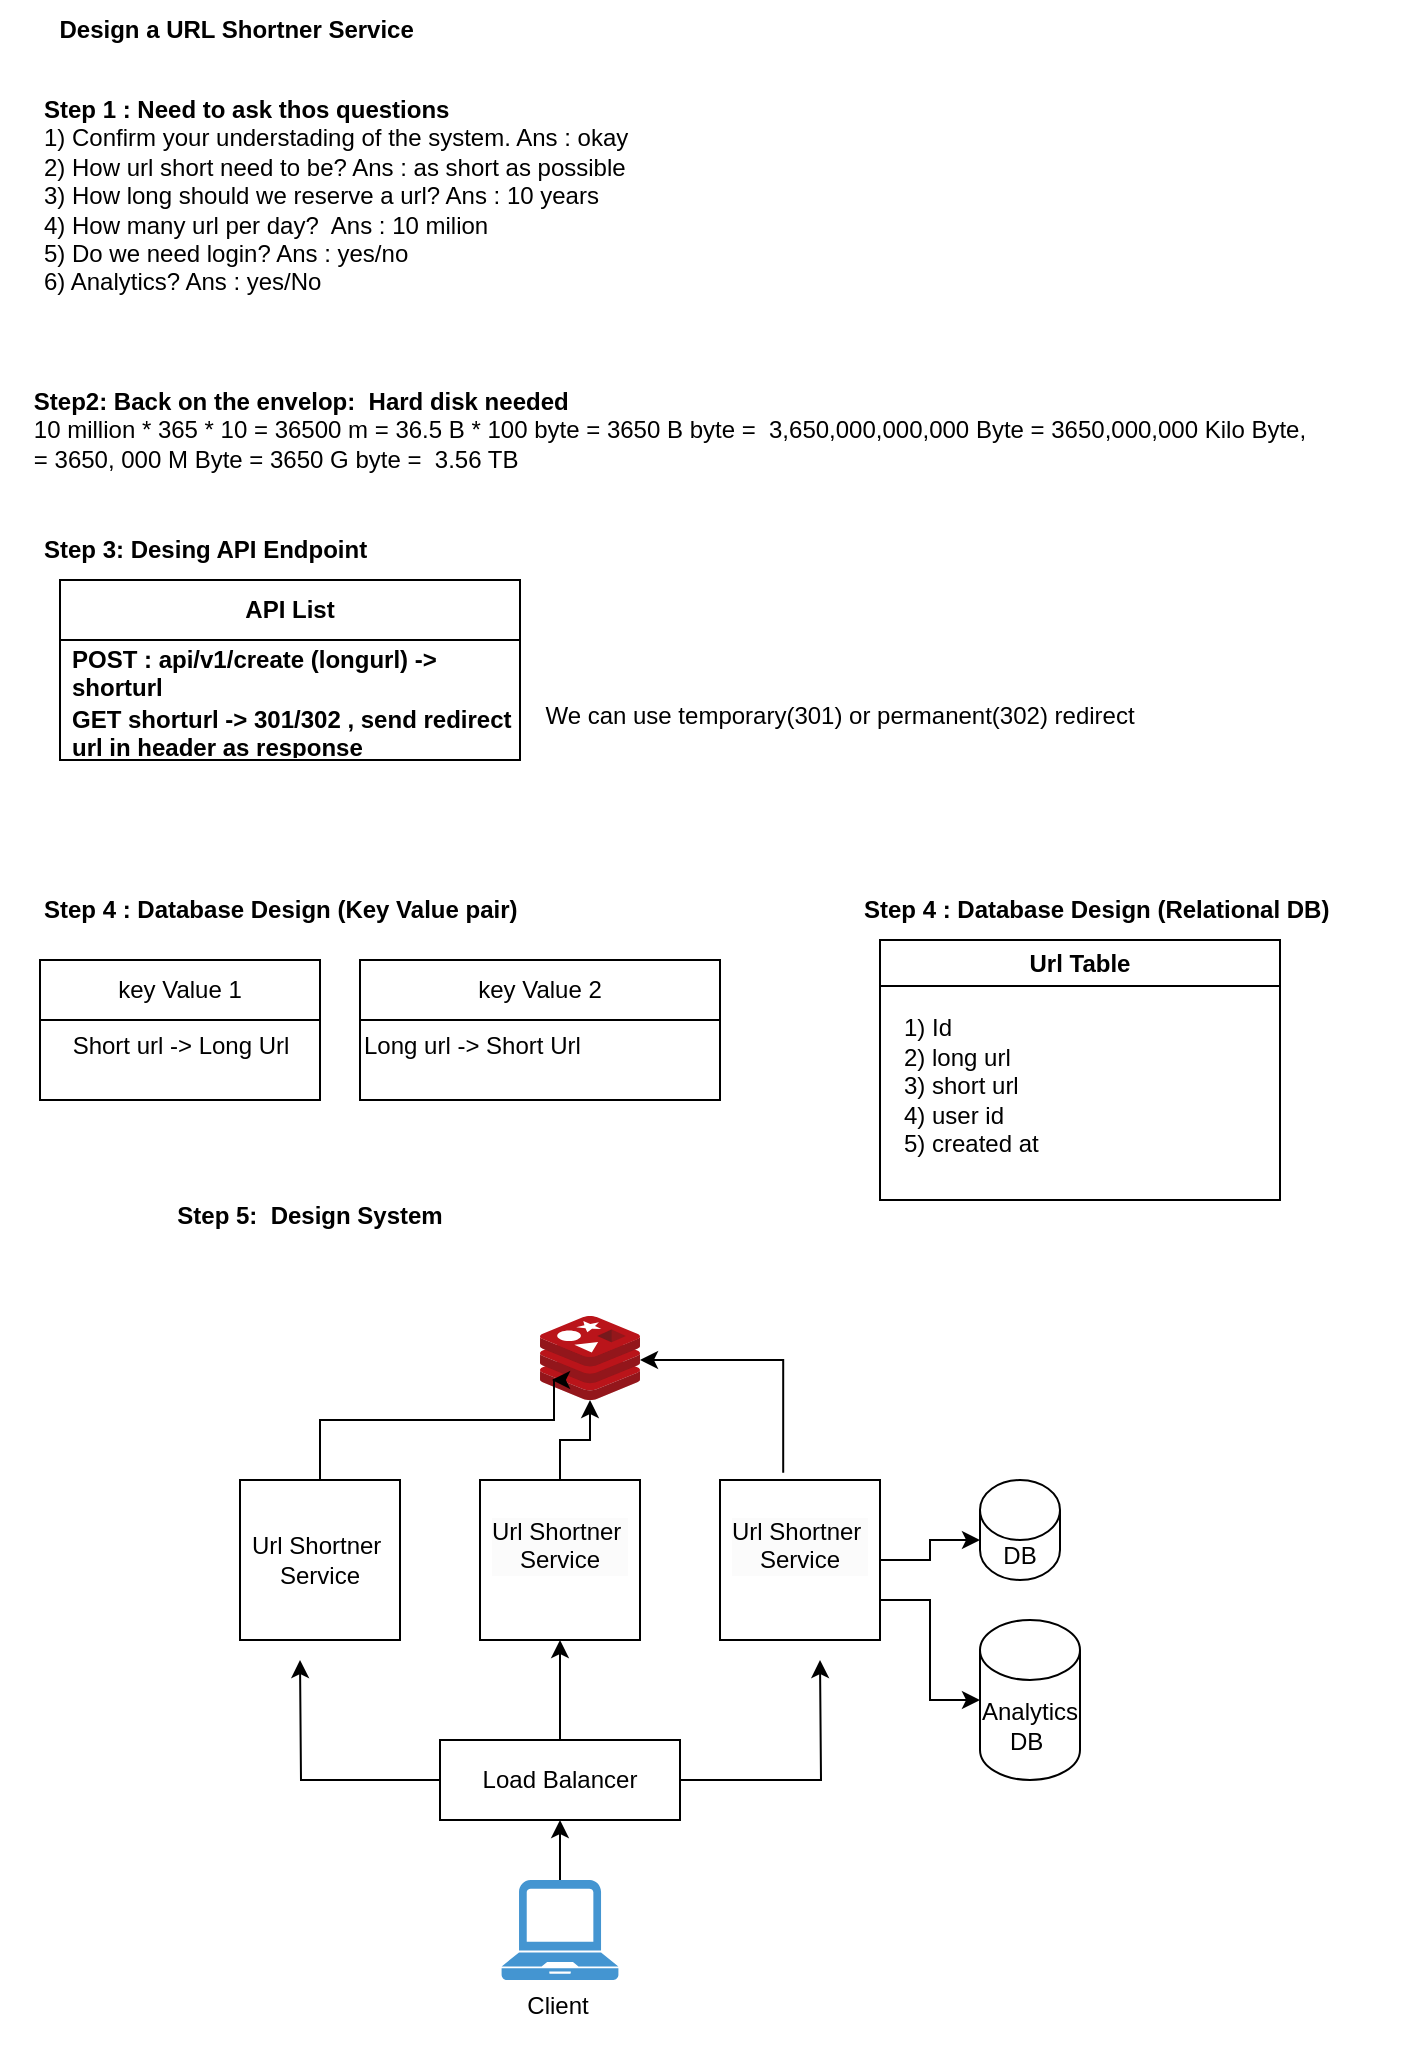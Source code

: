 <mxfile version="24.8.3">
  <diagram name="Page-1" id="y-ZFuvWTaDtMXv03vSU7">
    <mxGraphModel dx="1050" dy="530" grid="1" gridSize="10" guides="1" tooltips="1" connect="1" arrows="1" fold="1" page="1" pageScale="1" pageWidth="850" pageHeight="1100" math="0" shadow="0">
      <root>
        <mxCell id="0" />
        <mxCell id="1" parent="0" />
        <mxCell id="XjijE6OIwFC7-dDBtSXK-2" value="Design a URL Shortner Service&amp;nbsp;" style="text;html=1;align=center;verticalAlign=middle;whiteSpace=wrap;rounded=0;fontStyle=1" vertex="1" parent="1">
          <mxGeometry x="60" y="40" width="240" height="30" as="geometry" />
        </mxCell>
        <mxCell id="XjijE6OIwFC7-dDBtSXK-3" value="&lt;b&gt;Step 1 : Need to ask thos questions&lt;/b&gt;&lt;div&gt;1) Confirm your understading of the system. Ans : okay&lt;/div&gt;&lt;div&gt;2) How url short need to be? Ans : as short as possible&lt;/div&gt;&lt;div&gt;3) How long should we reserve a url? Ans : 10 years&lt;/div&gt;&lt;div&gt;4) How many url per day?&amp;nbsp; Ans : 10 milion&lt;/div&gt;&lt;div&gt;5) Do we need login? Ans : yes/no&lt;/div&gt;&lt;div&gt;6) Analytics? Ans : yes/No&lt;/div&gt;&lt;div&gt;&lt;br&gt;&lt;/div&gt;&lt;div&gt;&lt;br&gt;&lt;/div&gt;" style="text;html=1;align=left;verticalAlign=top;whiteSpace=wrap;rounded=0;" vertex="1" parent="1">
          <mxGeometry x="80" y="81" width="650" height="119" as="geometry" />
        </mxCell>
        <mxCell id="XjijE6OIwFC7-dDBtSXK-5" value="&lt;div style=&quot;text-align: left;&quot;&gt;&lt;b&gt;Step2: Back on the envelop:&amp;nbsp; Hard disk needed&lt;/b&gt;&amp;nbsp;&lt;/div&gt;&lt;div style=&quot;text-align: left;&quot;&gt;10 million * 365 * 10 = 36500 m = 36.5 B * 100 byte = 3650 B byte =&amp;nbsp;&amp;nbsp;3,650,000,000,000 Byte = 3650,000,000 Kilo Byte,&lt;/div&gt;&lt;div style=&quot;text-align: left;&quot;&gt;= 3650, 000 M Byte = 3650 G byte =&amp;nbsp; 3.56 TB&lt;/div&gt;" style="text;html=1;align=center;verticalAlign=middle;whiteSpace=wrap;rounded=0;" vertex="1" parent="1">
          <mxGeometry x="70" y="220" width="650" height="70" as="geometry" />
        </mxCell>
        <mxCell id="XjijE6OIwFC7-dDBtSXK-6" value="Step 3: Desing API Endpoint&amp;nbsp;" style="text;html=1;align=left;verticalAlign=middle;whiteSpace=wrap;rounded=0;fontStyle=1" vertex="1" parent="1">
          <mxGeometry x="80" y="300" width="220" height="30" as="geometry" />
        </mxCell>
        <mxCell id="XjijE6OIwFC7-dDBtSXK-7" value="API List" style="swimlane;fontStyle=1;childLayout=stackLayout;horizontal=1;startSize=30;horizontalStack=0;resizeParent=1;resizeParentMax=0;resizeLast=0;collapsible=1;marginBottom=0;whiteSpace=wrap;html=1;" vertex="1" parent="1">
          <mxGeometry x="90" y="330" width="230" height="90" as="geometry" />
        </mxCell>
        <mxCell id="XjijE6OIwFC7-dDBtSXK-8" value="POST : api/v1/create (longurl) -&amp;gt; shorturl" style="text;strokeColor=none;fillColor=none;align=left;verticalAlign=middle;spacingLeft=4;spacingRight=4;overflow=hidden;points=[[0,0.5],[1,0.5]];portConstraint=eastwest;rotatable=0;whiteSpace=wrap;html=1;fontStyle=1" vertex="1" parent="XjijE6OIwFC7-dDBtSXK-7">
          <mxGeometry y="30" width="230" height="30" as="geometry" />
        </mxCell>
        <mxCell id="XjijE6OIwFC7-dDBtSXK-9" value="GET shorturl -&amp;gt; 301/302 , send redirect url in header as response" style="text;strokeColor=none;fillColor=none;align=left;verticalAlign=middle;spacingLeft=4;spacingRight=4;overflow=hidden;points=[[0,0.5],[1,0.5]];portConstraint=eastwest;rotatable=0;whiteSpace=wrap;html=1;fontStyle=1" vertex="1" parent="XjijE6OIwFC7-dDBtSXK-7">
          <mxGeometry y="60" width="230" height="30" as="geometry" />
        </mxCell>
        <mxCell id="XjijE6OIwFC7-dDBtSXK-11" value="We can use temporary(301) or permanent(302) redirect&lt;div&gt;&lt;br&gt;&lt;/div&gt;" style="text;html=1;align=center;verticalAlign=middle;whiteSpace=wrap;rounded=0;" vertex="1" parent="1">
          <mxGeometry x="330" y="390" width="300" height="30" as="geometry" />
        </mxCell>
        <mxCell id="XjijE6OIwFC7-dDBtSXK-12" value="Step 4 : Database Design (Key Value pair)" style="text;html=1;align=left;verticalAlign=middle;whiteSpace=wrap;rounded=0;fontStyle=1" vertex="1" parent="1">
          <mxGeometry x="80" y="480" width="280" height="30" as="geometry" />
        </mxCell>
        <mxCell id="XjijE6OIwFC7-dDBtSXK-13" value="key Value 1" style="swimlane;fontStyle=0;childLayout=stackLayout;horizontal=1;startSize=30;horizontalStack=0;resizeParent=1;resizeParentMax=0;resizeLast=0;collapsible=1;marginBottom=0;whiteSpace=wrap;html=1;" vertex="1" parent="1">
          <mxGeometry x="80" y="520" width="140" height="70" as="geometry" />
        </mxCell>
        <mxCell id="XjijE6OIwFC7-dDBtSXK-17" value="Short url -&amp;gt; Long Url&lt;div&gt;&lt;br&gt;&lt;/div&gt;" style="text;html=1;align=center;verticalAlign=middle;resizable=0;points=[];autosize=1;strokeColor=none;fillColor=none;" vertex="1" parent="XjijE6OIwFC7-dDBtSXK-13">
          <mxGeometry y="30" width="140" height="40" as="geometry" />
        </mxCell>
        <mxCell id="XjijE6OIwFC7-dDBtSXK-18" value="key Value 2" style="swimlane;fontStyle=0;childLayout=stackLayout;horizontal=1;startSize=30;horizontalStack=0;resizeParent=1;resizeParentMax=0;resizeLast=0;collapsible=1;marginBottom=0;whiteSpace=wrap;html=1;" vertex="1" parent="1">
          <mxGeometry x="240" y="520" width="180" height="70" as="geometry" />
        </mxCell>
        <mxCell id="XjijE6OIwFC7-dDBtSXK-19" value="Long url -&amp;gt; Short&amp;nbsp;&lt;span style=&quot;background-color: initial;&quot;&gt;Url&lt;/span&gt;&lt;div&gt;&lt;div&gt;&lt;br&gt;&lt;/div&gt;&lt;/div&gt;" style="text;html=1;align=left;verticalAlign=middle;resizable=0;points=[];autosize=1;strokeColor=none;fillColor=none;" vertex="1" parent="XjijE6OIwFC7-dDBtSXK-18">
          <mxGeometry y="30" width="180" height="40" as="geometry" />
        </mxCell>
        <mxCell id="XjijE6OIwFC7-dDBtSXK-20" value="Step 4 : Database Design (Relational DB)" style="text;html=1;align=left;verticalAlign=middle;whiteSpace=wrap;rounded=0;fontStyle=1" vertex="1" parent="1">
          <mxGeometry x="490" y="480" width="280" height="30" as="geometry" />
        </mxCell>
        <mxCell id="XjijE6OIwFC7-dDBtSXK-36" value="Url Table" style="swimlane;whiteSpace=wrap;html=1;" vertex="1" parent="1">
          <mxGeometry x="500" y="510" width="200" height="130" as="geometry">
            <mxRectangle x="500" y="510" width="90" height="30" as="alternateBounds" />
          </mxGeometry>
        </mxCell>
        <mxCell id="XjijE6OIwFC7-dDBtSXK-37" value="1) Id&amp;nbsp;&lt;div&gt;2) long url&amp;nbsp;&lt;/div&gt;&lt;div&gt;3) short url&amp;nbsp;&lt;/div&gt;&lt;div&gt;4) user id&amp;nbsp;&lt;/div&gt;&lt;div&gt;5) created at&lt;/div&gt;&lt;div&gt;&lt;br&gt;&lt;/div&gt;" style="text;html=1;align=left;verticalAlign=middle;resizable=0;points=[];autosize=1;strokeColor=none;fillColor=none;" vertex="1" parent="XjijE6OIwFC7-dDBtSXK-36">
          <mxGeometry x="10" y="30" width="90" height="100" as="geometry" />
        </mxCell>
        <mxCell id="XjijE6OIwFC7-dDBtSXK-38" value="Step 5:&amp;nbsp; Design System&lt;div&gt;&lt;br&gt;&lt;/div&gt;" style="text;html=1;align=center;verticalAlign=middle;whiteSpace=wrap;rounded=0;fontStyle=1" vertex="1" parent="1">
          <mxGeometry x="80" y="640" width="270" height="30" as="geometry" />
        </mxCell>
        <mxCell id="XjijE6OIwFC7-dDBtSXK-45" style="edgeStyle=orthogonalEdgeStyle;rounded=0;orthogonalLoop=1;jettySize=auto;html=1;" edge="1" parent="1" source="XjijE6OIwFC7-dDBtSXK-39">
          <mxGeometry relative="1" as="geometry">
            <mxPoint x="210" y="870" as="targetPoint" />
          </mxGeometry>
        </mxCell>
        <mxCell id="XjijE6OIwFC7-dDBtSXK-46" style="edgeStyle=orthogonalEdgeStyle;rounded=0;orthogonalLoop=1;jettySize=auto;html=1;entryX=0.5;entryY=1;entryDx=0;entryDy=0;" edge="1" parent="1" source="XjijE6OIwFC7-dDBtSXK-39" target="XjijE6OIwFC7-dDBtSXK-43">
          <mxGeometry relative="1" as="geometry" />
        </mxCell>
        <mxCell id="XjijE6OIwFC7-dDBtSXK-47" style="edgeStyle=orthogonalEdgeStyle;rounded=0;orthogonalLoop=1;jettySize=auto;html=1;exitX=1;exitY=0.5;exitDx=0;exitDy=0;" edge="1" parent="1" source="XjijE6OIwFC7-dDBtSXK-39">
          <mxGeometry relative="1" as="geometry">
            <mxPoint x="470" y="870" as="targetPoint" />
          </mxGeometry>
        </mxCell>
        <mxCell id="XjijE6OIwFC7-dDBtSXK-39" value="Load Balancer" style="rounded=0;whiteSpace=wrap;html=1;" vertex="1" parent="1">
          <mxGeometry x="280" y="910" width="120" height="40" as="geometry" />
        </mxCell>
        <mxCell id="XjijE6OIwFC7-dDBtSXK-41" style="edgeStyle=orthogonalEdgeStyle;rounded=0;orthogonalLoop=1;jettySize=auto;html=1;entryX=0.5;entryY=1;entryDx=0;entryDy=0;" edge="1" parent="1" source="XjijE6OIwFC7-dDBtSXK-40" target="XjijE6OIwFC7-dDBtSXK-39">
          <mxGeometry relative="1" as="geometry" />
        </mxCell>
        <mxCell id="XjijE6OIwFC7-dDBtSXK-40" value="" style="pointerEvents=1;shadow=0;dashed=0;html=1;strokeColor=none;fillColor=#4495D1;labelPosition=center;verticalLabelPosition=bottom;verticalAlign=top;align=center;outlineConnect=0;shape=mxgraph.veeam.laptop;" vertex="1" parent="1">
          <mxGeometry x="310.8" y="980" width="58.4" height="50" as="geometry" />
        </mxCell>
        <mxCell id="XjijE6OIwFC7-dDBtSXK-42" value="Url Shortner&amp;nbsp;&lt;div&gt;Service&lt;/div&gt;" style="whiteSpace=wrap;html=1;aspect=fixed;" vertex="1" parent="1">
          <mxGeometry x="180" y="780" width="80" height="80" as="geometry" />
        </mxCell>
        <mxCell id="XjijE6OIwFC7-dDBtSXK-43" value="&#xa;&lt;span style=&quot;color: rgb(0, 0, 0); font-family: Helvetica; font-size: 12px; font-style: normal; font-variant-ligatures: normal; font-variant-caps: normal; font-weight: 400; letter-spacing: normal; orphans: 2; text-align: center; text-indent: 0px; text-transform: none; widows: 2; word-spacing: 0px; -webkit-text-stroke-width: 0px; white-space: normal; background-color: rgb(251, 251, 251); text-decoration-thickness: initial; text-decoration-style: initial; text-decoration-color: initial; display: inline !important; float: none;&quot;&gt;Url Shortner&amp;nbsp;&lt;/span&gt;&lt;div style=&quot;forced-color-adjust: none; color: rgb(0, 0, 0); font-family: Helvetica; font-size: 12px; font-style: normal; font-variant-ligatures: normal; font-variant-caps: normal; font-weight: 400; letter-spacing: normal; orphans: 2; text-align: center; text-indent: 0px; text-transform: none; widows: 2; word-spacing: 0px; -webkit-text-stroke-width: 0px; white-space: normal; background-color: rgb(251, 251, 251); text-decoration-thickness: initial; text-decoration-style: initial; text-decoration-color: initial;&quot;&gt;Service&lt;/div&gt;&#xa;&#xa;" style="whiteSpace=wrap;html=1;aspect=fixed;" vertex="1" parent="1">
          <mxGeometry x="300" y="780" width="80" height="80" as="geometry" />
        </mxCell>
        <mxCell id="XjijE6OIwFC7-dDBtSXK-51" style="edgeStyle=orthogonalEdgeStyle;rounded=0;orthogonalLoop=1;jettySize=auto;html=1;exitX=0.395;exitY=-0.045;exitDx=0;exitDy=0;exitPerimeter=0;" edge="1" parent="1" source="XjijE6OIwFC7-dDBtSXK-44" target="XjijE6OIwFC7-dDBtSXK-50">
          <mxGeometry relative="1" as="geometry">
            <Array as="points">
              <mxPoint x="452" y="720" />
            </Array>
          </mxGeometry>
        </mxCell>
        <mxCell id="XjijE6OIwFC7-dDBtSXK-44" value="&#xa;&lt;span style=&quot;color: rgb(0, 0, 0); font-family: Helvetica; font-size: 12px; font-style: normal; font-variant-ligatures: normal; font-variant-caps: normal; font-weight: 400; letter-spacing: normal; orphans: 2; text-align: center; text-indent: 0px; text-transform: none; widows: 2; word-spacing: 0px; -webkit-text-stroke-width: 0px; white-space: normal; background-color: rgb(251, 251, 251); text-decoration-thickness: initial; text-decoration-style: initial; text-decoration-color: initial; display: inline !important; float: none;&quot;&gt;Url Shortner&amp;nbsp;&lt;/span&gt;&lt;div style=&quot;forced-color-adjust: none; color: rgb(0, 0, 0); font-family: Helvetica; font-size: 12px; font-style: normal; font-variant-ligatures: normal; font-variant-caps: normal; font-weight: 400; letter-spacing: normal; orphans: 2; text-align: center; text-indent: 0px; text-transform: none; widows: 2; word-spacing: 0px; -webkit-text-stroke-width: 0px; white-space: normal; background-color: rgb(251, 251, 251); text-decoration-thickness: initial; text-decoration-style: initial; text-decoration-color: initial;&quot;&gt;Service&lt;/div&gt;&#xa;&#xa;" style="whiteSpace=wrap;html=1;aspect=fixed;" vertex="1" parent="1">
          <mxGeometry x="420" y="780" width="80" height="80" as="geometry" />
        </mxCell>
        <mxCell id="XjijE6OIwFC7-dDBtSXK-48" value="DB" style="shape=cylinder3;whiteSpace=wrap;html=1;boundedLbl=1;backgroundOutline=1;size=15;" vertex="1" parent="1">
          <mxGeometry x="550" y="780" width="40" height="50" as="geometry" />
        </mxCell>
        <mxCell id="XjijE6OIwFC7-dDBtSXK-50" value="" style="image;sketch=0;aspect=fixed;html=1;points=[];align=center;fontSize=12;image=img/lib/mscae/Cache_Redis_Product.svg;" vertex="1" parent="1">
          <mxGeometry x="330" y="698" width="50" height="42" as="geometry" />
        </mxCell>
        <mxCell id="XjijE6OIwFC7-dDBtSXK-53" style="edgeStyle=orthogonalEdgeStyle;rounded=0;orthogonalLoop=1;jettySize=auto;html=1;" edge="1" parent="1" source="XjijE6OIwFC7-dDBtSXK-43" target="XjijE6OIwFC7-dDBtSXK-50">
          <mxGeometry relative="1" as="geometry" />
        </mxCell>
        <mxCell id="XjijE6OIwFC7-dDBtSXK-54" style="edgeStyle=orthogonalEdgeStyle;rounded=0;orthogonalLoop=1;jettySize=auto;html=1;" edge="1" parent="1" source="XjijE6OIwFC7-dDBtSXK-42">
          <mxGeometry relative="1" as="geometry">
            <mxPoint x="336" y="730" as="targetPoint" />
            <Array as="points">
              <mxPoint x="220" y="750" />
              <mxPoint x="337" y="750" />
            </Array>
          </mxGeometry>
        </mxCell>
        <mxCell id="XjijE6OIwFC7-dDBtSXK-57" style="edgeStyle=orthogonalEdgeStyle;rounded=0;orthogonalLoop=1;jettySize=auto;html=1;entryX=0;entryY=0;entryDx=0;entryDy=30;entryPerimeter=0;" edge="1" parent="1" source="XjijE6OIwFC7-dDBtSXK-44" target="XjijE6OIwFC7-dDBtSXK-48">
          <mxGeometry relative="1" as="geometry" />
        </mxCell>
        <mxCell id="XjijE6OIwFC7-dDBtSXK-58" value="Client&lt;div&gt;&lt;br&gt;&lt;/div&gt;" style="text;html=1;align=center;verticalAlign=middle;whiteSpace=wrap;rounded=0;" vertex="1" parent="1">
          <mxGeometry x="309.2" y="1040" width="60" height="20" as="geometry" />
        </mxCell>
        <mxCell id="XjijE6OIwFC7-dDBtSXK-59" value="Analytics DB&amp;nbsp;" style="shape=cylinder3;whiteSpace=wrap;html=1;boundedLbl=1;backgroundOutline=1;size=15;" vertex="1" parent="1">
          <mxGeometry x="550" y="850" width="50" height="80" as="geometry" />
        </mxCell>
        <mxCell id="XjijE6OIwFC7-dDBtSXK-60" style="edgeStyle=orthogonalEdgeStyle;rounded=0;orthogonalLoop=1;jettySize=auto;html=1;exitX=1;exitY=0.75;exitDx=0;exitDy=0;entryX=0;entryY=0.5;entryDx=0;entryDy=0;entryPerimeter=0;" edge="1" parent="1" source="XjijE6OIwFC7-dDBtSXK-44" target="XjijE6OIwFC7-dDBtSXK-59">
          <mxGeometry relative="1" as="geometry" />
        </mxCell>
      </root>
    </mxGraphModel>
  </diagram>
</mxfile>
